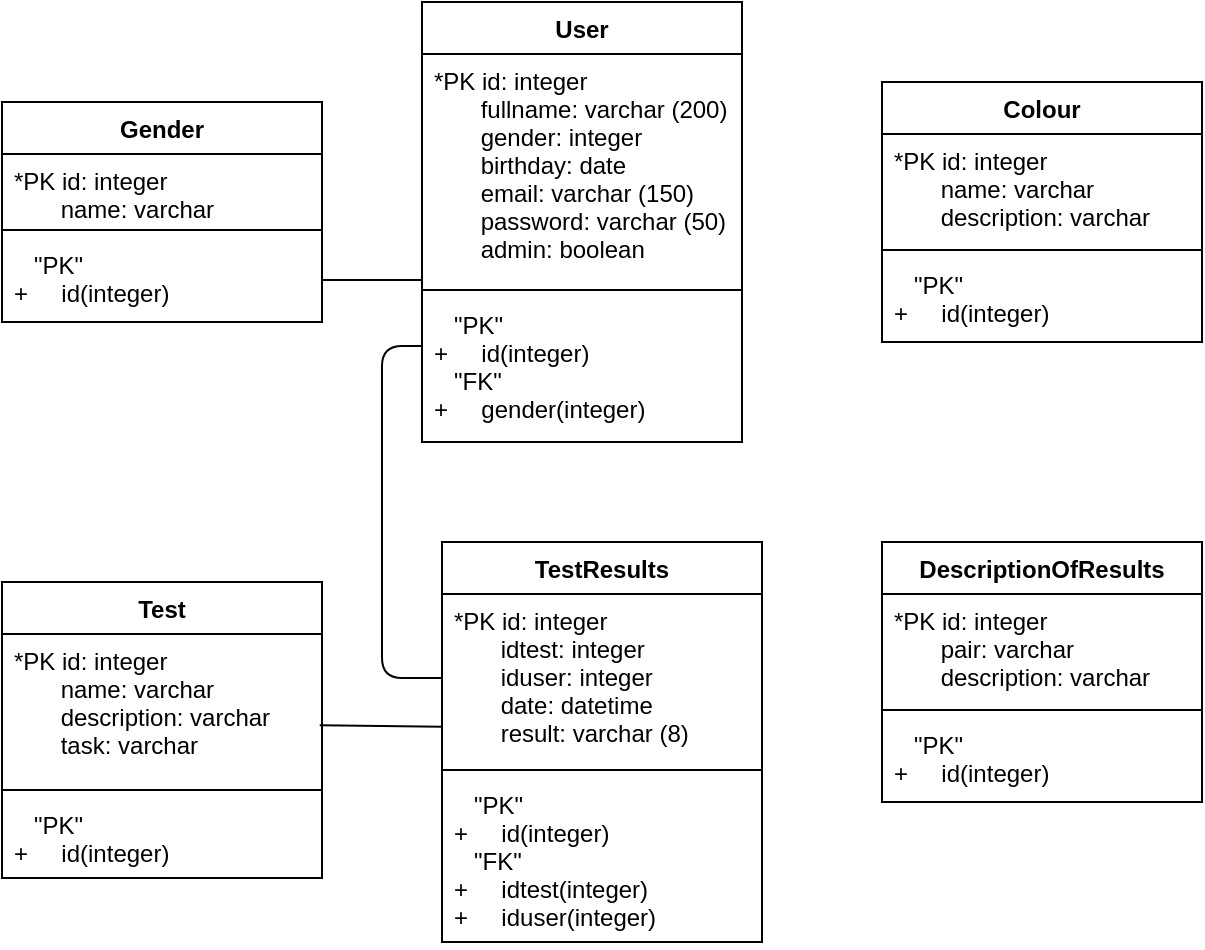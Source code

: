 <mxfile version="13.10.4" type="device"><diagram id="LZ3B45Wr63jwwotlYOJP" name="Page-1"><mxGraphModel dx="646" dy="565" grid="1" gridSize="10" guides="1" tooltips="1" connect="1" arrows="1" fold="1" page="1" pageScale="1" pageWidth="827" pageHeight="1169" math="0" shadow="0"><root><mxCell id="0"/><mxCell id="1" parent="0"/><mxCell id="YcX93m6lQg13DKnBzlh--17" value="DescriptionOfResults" style="swimlane;fontStyle=1;align=center;verticalAlign=top;childLayout=stackLayout;horizontal=1;startSize=26;horizontalStack=0;resizeParent=1;resizeParentMax=0;resizeLast=0;collapsible=1;marginBottom=0;" vertex="1" parent="1"><mxGeometry x="520" y="310" width="160" height="130" as="geometry"/></mxCell><mxCell id="YcX93m6lQg13DKnBzlh--18" value="*PK id: integer&#10;       pair: varchar&#10;       description: varchar" style="text;strokeColor=none;fillColor=none;align=left;verticalAlign=top;spacingLeft=4;spacingRight=4;overflow=hidden;rotatable=0;points=[[0,0.5],[1,0.5]];portConstraint=eastwest;" vertex="1" parent="YcX93m6lQg13DKnBzlh--17"><mxGeometry y="26" width="160" height="54" as="geometry"/></mxCell><mxCell id="YcX93m6lQg13DKnBzlh--19" value="" style="line;strokeWidth=1;fillColor=none;align=left;verticalAlign=middle;spacingTop=-1;spacingLeft=3;spacingRight=3;rotatable=0;labelPosition=right;points=[];portConstraint=eastwest;" vertex="1" parent="YcX93m6lQg13DKnBzlh--17"><mxGeometry y="80" width="160" height="8" as="geometry"/></mxCell><mxCell id="YcX93m6lQg13DKnBzlh--20" value="   &quot;PK&quot;&#10;+     id(integer)" style="text;strokeColor=none;fillColor=none;align=left;verticalAlign=top;spacingLeft=4;spacingRight=4;overflow=hidden;rotatable=0;points=[[0,0.5],[1,0.5]];portConstraint=eastwest;" vertex="1" parent="YcX93m6lQg13DKnBzlh--17"><mxGeometry y="88" width="160" height="42" as="geometry"/></mxCell><mxCell id="YcX93m6lQg13DKnBzlh--21" value="User" style="swimlane;fontStyle=1;align=center;verticalAlign=top;childLayout=stackLayout;horizontal=1;startSize=26;horizontalStack=0;resizeParent=1;resizeParentMax=0;resizeLast=0;collapsible=1;marginBottom=0;" vertex="1" parent="1"><mxGeometry x="290" y="40" width="160" height="220" as="geometry"/></mxCell><mxCell id="YcX93m6lQg13DKnBzlh--22" value="*PK id: integer&#10;       fullname: varchar (200)&#10;       gender: integer&#10;       birthday: date&#10;       email: varchar (150)&#10;       password: varchar (50)&#10;       admin: boolean" style="text;strokeColor=none;fillColor=none;align=left;verticalAlign=top;spacingLeft=4;spacingRight=4;overflow=hidden;rotatable=0;points=[[0,0.5],[1,0.5]];portConstraint=eastwest;" vertex="1" parent="YcX93m6lQg13DKnBzlh--21"><mxGeometry y="26" width="160" height="114" as="geometry"/></mxCell><mxCell id="YcX93m6lQg13DKnBzlh--23" value="" style="line;strokeWidth=1;fillColor=none;align=left;verticalAlign=middle;spacingTop=-1;spacingLeft=3;spacingRight=3;rotatable=0;labelPosition=right;points=[];portConstraint=eastwest;" vertex="1" parent="YcX93m6lQg13DKnBzlh--21"><mxGeometry y="140" width="160" height="8" as="geometry"/></mxCell><mxCell id="YcX93m6lQg13DKnBzlh--24" value="   &quot;PK&quot;&#10;+     id(integer)&#10;   &quot;FK&quot;&#10;+     gender(integer)" style="text;strokeColor=none;fillColor=none;align=left;verticalAlign=top;spacingLeft=4;spacingRight=4;overflow=hidden;rotatable=0;points=[[0,0.5],[1,0.5]];portConstraint=eastwest;" vertex="1" parent="YcX93m6lQg13DKnBzlh--21"><mxGeometry y="148" width="160" height="72" as="geometry"/></mxCell><mxCell id="YcX93m6lQg13DKnBzlh--33" value="TestResults" style="swimlane;fontStyle=1;align=center;verticalAlign=top;childLayout=stackLayout;horizontal=1;startSize=26;horizontalStack=0;resizeParent=1;resizeParentMax=0;resizeLast=0;collapsible=1;marginBottom=0;" vertex="1" parent="1"><mxGeometry x="300" y="310" width="160" height="200" as="geometry"/></mxCell><mxCell id="YcX93m6lQg13DKnBzlh--34" value="*PK id: integer&#10;       idtest: integer&#10;       iduser: integer&#10;       date: datetime&#10;       result: varchar (8)" style="text;strokeColor=none;fillColor=none;align=left;verticalAlign=top;spacingLeft=4;spacingRight=4;overflow=hidden;rotatable=0;points=[[0,0.5],[1,0.5]];portConstraint=eastwest;" vertex="1" parent="YcX93m6lQg13DKnBzlh--33"><mxGeometry y="26" width="160" height="84" as="geometry"/></mxCell><mxCell id="YcX93m6lQg13DKnBzlh--35" value="" style="line;strokeWidth=1;fillColor=none;align=left;verticalAlign=middle;spacingTop=-1;spacingLeft=3;spacingRight=3;rotatable=0;labelPosition=right;points=[];portConstraint=eastwest;" vertex="1" parent="YcX93m6lQg13DKnBzlh--33"><mxGeometry y="110" width="160" height="8" as="geometry"/></mxCell><mxCell id="YcX93m6lQg13DKnBzlh--36" value="   &quot;PK&quot;&#10;+     id(integer)&#10;   &quot;FK&quot;&#10;+     idtest(integer)&#10;+     iduser(integer)" style="text;strokeColor=none;fillColor=none;align=left;verticalAlign=top;spacingLeft=4;spacingRight=4;overflow=hidden;rotatable=0;points=[[0,0.5],[1,0.5]];portConstraint=eastwest;" vertex="1" parent="YcX93m6lQg13DKnBzlh--33"><mxGeometry y="118" width="160" height="82" as="geometry"/></mxCell><mxCell id="YcX93m6lQg13DKnBzlh--38" value="Gender" style="swimlane;fontStyle=1;align=center;verticalAlign=top;childLayout=stackLayout;horizontal=1;startSize=26;horizontalStack=0;resizeParent=1;resizeParentMax=0;resizeLast=0;collapsible=1;marginBottom=0;" vertex="1" parent="1"><mxGeometry x="80" y="90" width="160" height="110" as="geometry"/></mxCell><mxCell id="YcX93m6lQg13DKnBzlh--39" value="*PK id: integer&#10;       name: varchar" style="text;strokeColor=none;fillColor=none;align=left;verticalAlign=top;spacingLeft=4;spacingRight=4;overflow=hidden;rotatable=0;points=[[0,0.5],[1,0.5]];portConstraint=eastwest;" vertex="1" parent="YcX93m6lQg13DKnBzlh--38"><mxGeometry y="26" width="160" height="34" as="geometry"/></mxCell><mxCell id="YcX93m6lQg13DKnBzlh--40" value="" style="line;strokeWidth=1;fillColor=none;align=left;verticalAlign=middle;spacingTop=-1;spacingLeft=3;spacingRight=3;rotatable=0;labelPosition=right;points=[];portConstraint=eastwest;" vertex="1" parent="YcX93m6lQg13DKnBzlh--38"><mxGeometry y="60" width="160" height="8" as="geometry"/></mxCell><mxCell id="YcX93m6lQg13DKnBzlh--41" value="   &quot;PK&quot;&#10;+     id(integer)" style="text;strokeColor=none;fillColor=none;align=left;verticalAlign=top;spacingLeft=4;spacingRight=4;overflow=hidden;rotatable=0;points=[[0,0.5],[1,0.5]];portConstraint=eastwest;" vertex="1" parent="YcX93m6lQg13DKnBzlh--38"><mxGeometry y="68" width="160" height="42" as="geometry"/></mxCell><mxCell id="YcX93m6lQg13DKnBzlh--42" value="Colour" style="swimlane;fontStyle=1;align=center;verticalAlign=top;childLayout=stackLayout;horizontal=1;startSize=26;horizontalStack=0;resizeParent=1;resizeParentMax=0;resizeLast=0;collapsible=1;marginBottom=0;" vertex="1" parent="1"><mxGeometry x="520" y="80" width="160" height="130" as="geometry"/></mxCell><mxCell id="YcX93m6lQg13DKnBzlh--43" value="*PK id: integer&#10;       name: varchar&#10;       description: varchar" style="text;strokeColor=none;fillColor=none;align=left;verticalAlign=top;spacingLeft=4;spacingRight=4;overflow=hidden;rotatable=0;points=[[0,0.5],[1,0.5]];portConstraint=eastwest;" vertex="1" parent="YcX93m6lQg13DKnBzlh--42"><mxGeometry y="26" width="160" height="54" as="geometry"/></mxCell><mxCell id="YcX93m6lQg13DKnBzlh--44" value="" style="line;strokeWidth=1;fillColor=none;align=left;verticalAlign=middle;spacingTop=-1;spacingLeft=3;spacingRight=3;rotatable=0;labelPosition=right;points=[];portConstraint=eastwest;" vertex="1" parent="YcX93m6lQg13DKnBzlh--42"><mxGeometry y="80" width="160" height="8" as="geometry"/></mxCell><mxCell id="YcX93m6lQg13DKnBzlh--45" value="   &quot;PK&quot;&#10;+     id(integer)" style="text;strokeColor=none;fillColor=none;align=left;verticalAlign=top;spacingLeft=4;spacingRight=4;overflow=hidden;rotatable=0;points=[[0,0.5],[1,0.5]];portConstraint=eastwest;" vertex="1" parent="YcX93m6lQg13DKnBzlh--42"><mxGeometry y="88" width="160" height="42" as="geometry"/></mxCell><mxCell id="YcX93m6lQg13DKnBzlh--46" value="Test" style="swimlane;fontStyle=1;align=center;verticalAlign=top;childLayout=stackLayout;horizontal=1;startSize=26;horizontalStack=0;resizeParent=1;resizeParentMax=0;resizeLast=0;collapsible=1;marginBottom=0;" vertex="1" parent="1"><mxGeometry x="80" y="330" width="160" height="148" as="geometry"/></mxCell><mxCell id="YcX93m6lQg13DKnBzlh--47" value="*PK id: integer&#10;       name: varchar&#10;       description: varchar&#10;       task: varchar" style="text;strokeColor=none;fillColor=none;align=left;verticalAlign=top;spacingLeft=4;spacingRight=4;overflow=hidden;rotatable=0;points=[[0,0.5],[1,0.5]];portConstraint=eastwest;" vertex="1" parent="YcX93m6lQg13DKnBzlh--46"><mxGeometry y="26" width="160" height="74" as="geometry"/></mxCell><mxCell id="YcX93m6lQg13DKnBzlh--48" value="" style="line;strokeWidth=1;fillColor=none;align=left;verticalAlign=middle;spacingTop=-1;spacingLeft=3;spacingRight=3;rotatable=0;labelPosition=right;points=[];portConstraint=eastwest;" vertex="1" parent="YcX93m6lQg13DKnBzlh--46"><mxGeometry y="100" width="160" height="8" as="geometry"/></mxCell><mxCell id="YcX93m6lQg13DKnBzlh--49" value="   &quot;PK&quot;&#10;+     id(integer)" style="text;strokeColor=none;fillColor=none;align=left;verticalAlign=top;spacingLeft=4;spacingRight=4;overflow=hidden;rotatable=0;points=[[0,0.5],[1,0.5]];portConstraint=eastwest;" vertex="1" parent="YcX93m6lQg13DKnBzlh--46"><mxGeometry y="108" width="160" height="40" as="geometry"/></mxCell><mxCell id="YcX93m6lQg13DKnBzlh--51" value="" style="endArrow=none;html=1;exitX=1;exitY=0.5;exitDx=0;exitDy=0;" edge="1" parent="1" source="YcX93m6lQg13DKnBzlh--41"><mxGeometry width="50" height="50" relative="1" as="geometry"><mxPoint x="170" y="290" as="sourcePoint"/><mxPoint x="290" y="179" as="targetPoint"/><Array as="points"><mxPoint x="260" y="179"/></Array></mxGeometry></mxCell><mxCell id="YcX93m6lQg13DKnBzlh--52" value="" style="endArrow=none;html=1;entryX=0.002;entryY=0.79;entryDx=0;entryDy=0;entryPerimeter=0;exitX=0.993;exitY=0.616;exitDx=0;exitDy=0;exitPerimeter=0;" edge="1" parent="1" source="YcX93m6lQg13DKnBzlh--47" target="YcX93m6lQg13DKnBzlh--34"><mxGeometry width="50" height="50" relative="1" as="geometry"><mxPoint x="240" y="460" as="sourcePoint"/><mxPoint x="520" y="240" as="targetPoint"/><Array as="points"/></mxGeometry></mxCell><mxCell id="YcX93m6lQg13DKnBzlh--54" value="" style="endArrow=none;html=1;exitX=0;exitY=0.5;exitDx=0;exitDy=0;entryX=0;entryY=0.333;entryDx=0;entryDy=0;entryPerimeter=0;" edge="1" parent="1" source="YcX93m6lQg13DKnBzlh--34" target="YcX93m6lQg13DKnBzlh--24"><mxGeometry width="50" height="50" relative="1" as="geometry"><mxPoint x="350" y="320" as="sourcePoint"/><mxPoint x="400" y="270" as="targetPoint"/><Array as="points"><mxPoint x="270" y="378"/><mxPoint x="270" y="212"/></Array></mxGeometry></mxCell></root></mxGraphModel></diagram></mxfile>